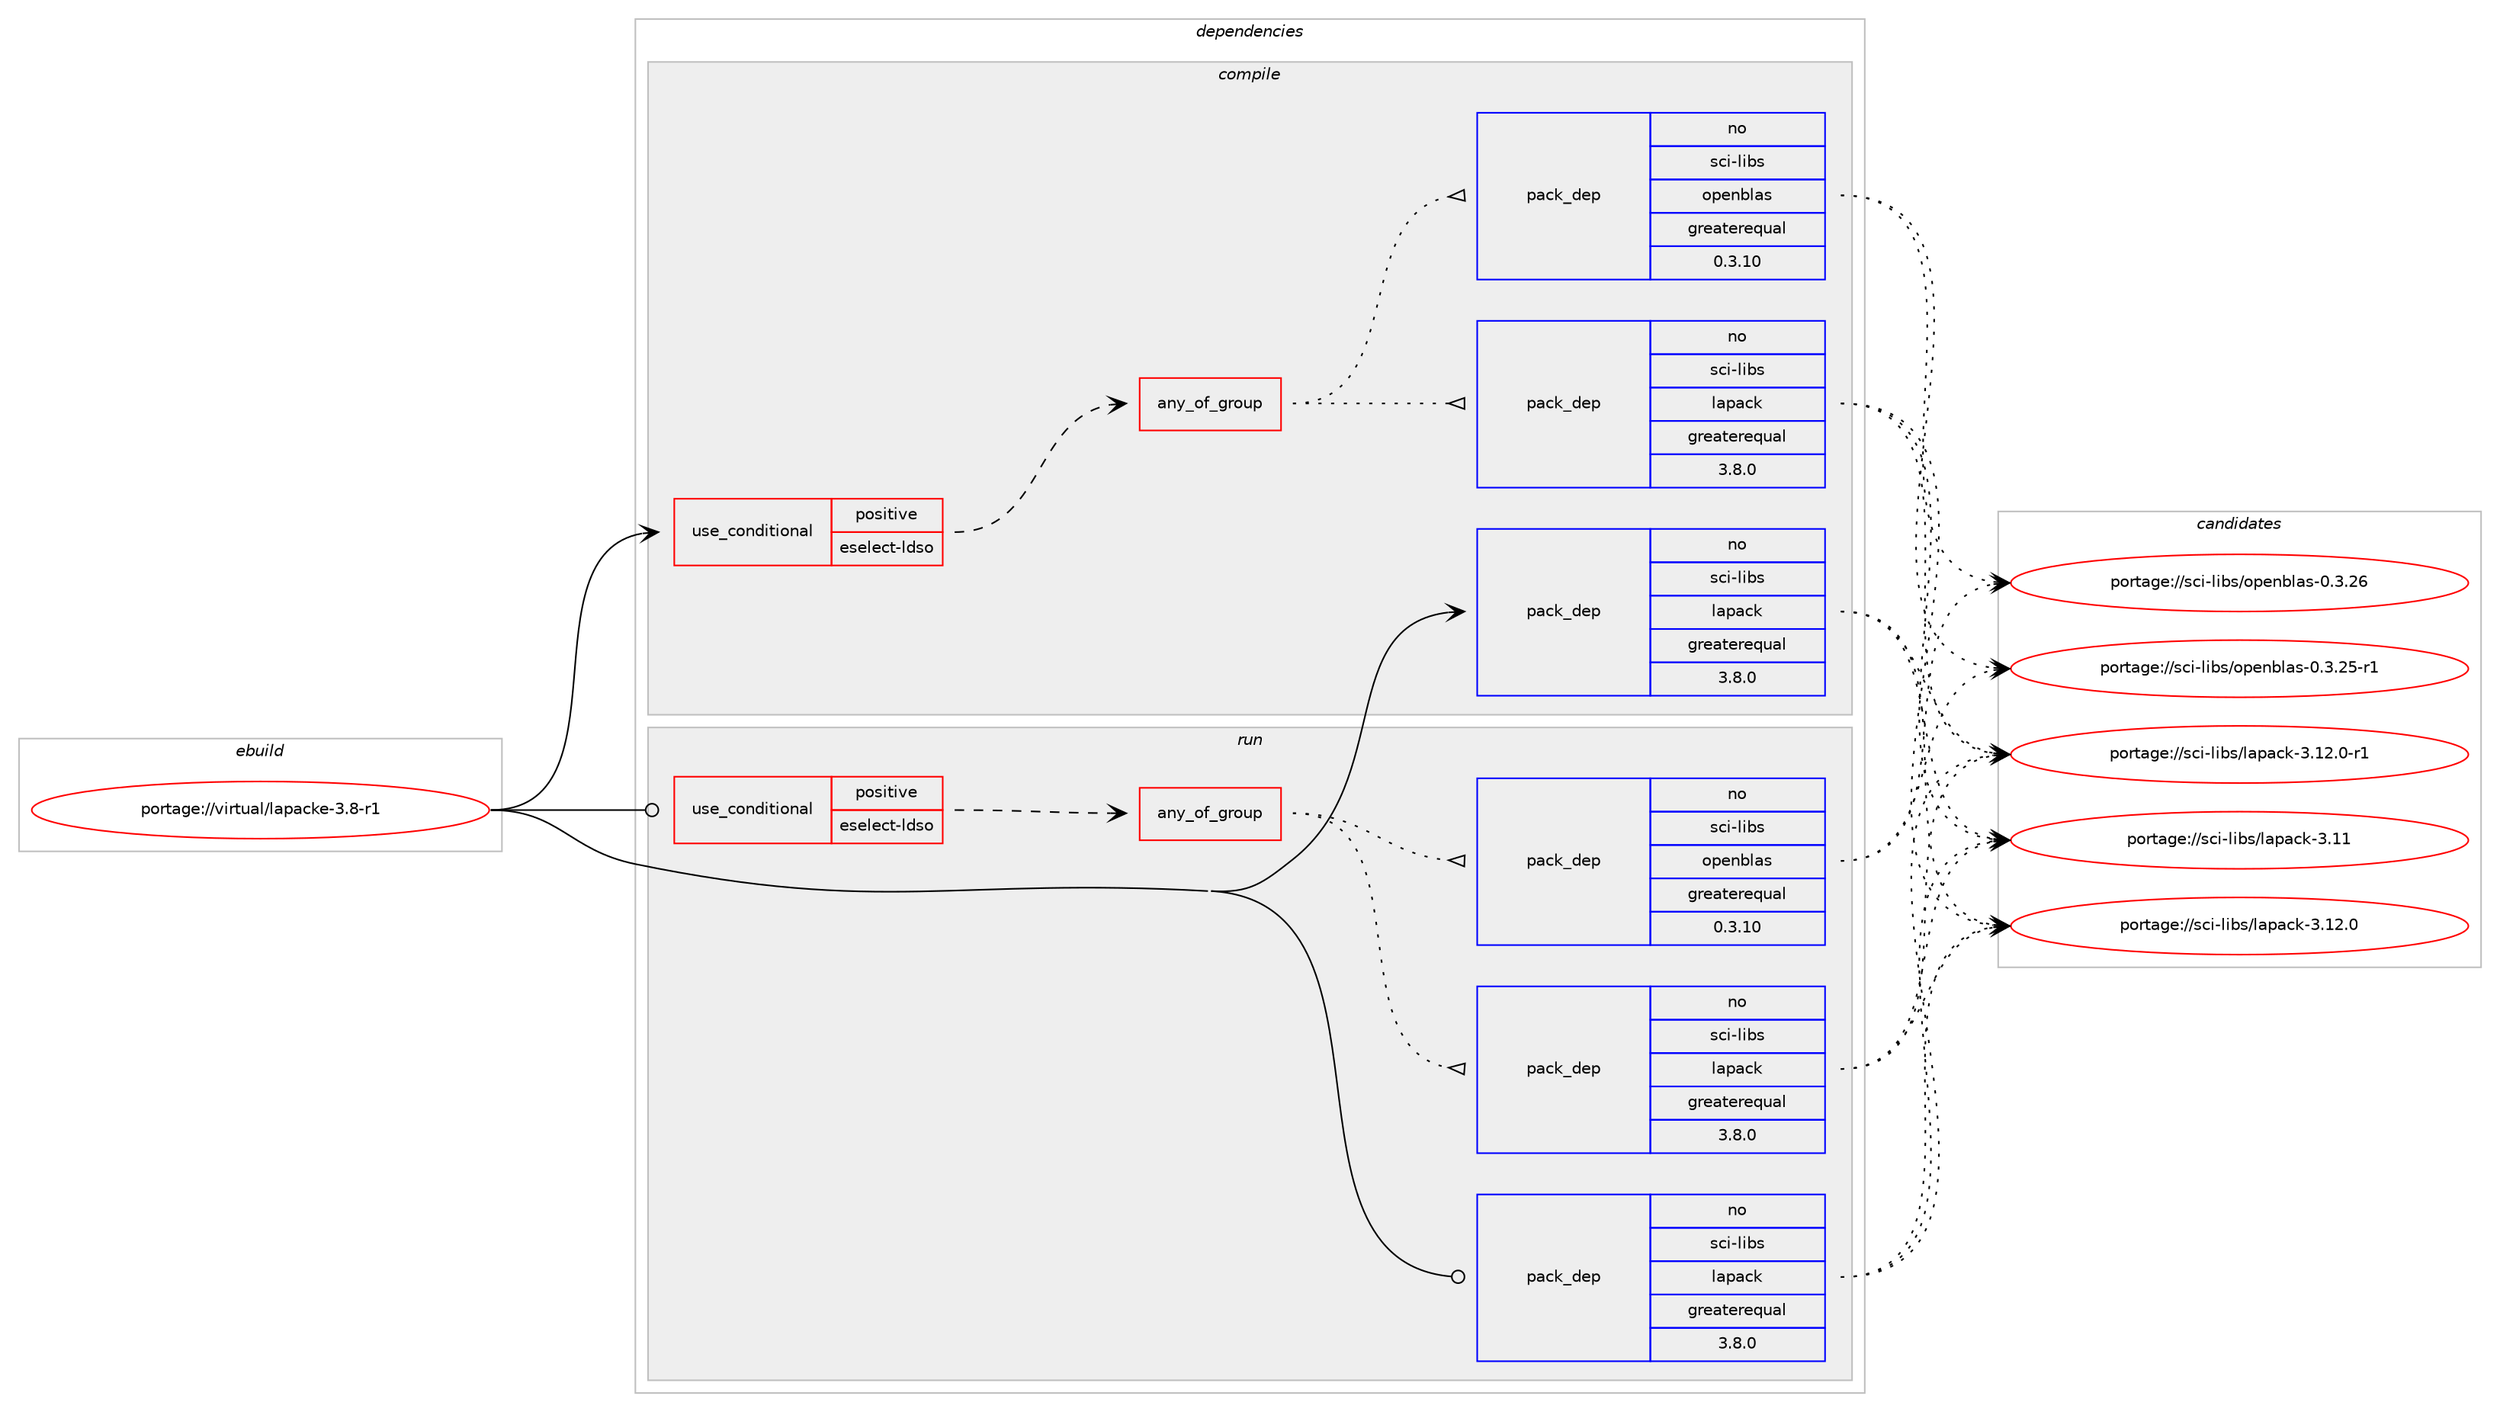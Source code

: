digraph prolog {

# *************
# Graph options
# *************

newrank=true;
concentrate=true;
compound=true;
graph [rankdir=LR,fontname=Helvetica,fontsize=10,ranksep=1.5];#, ranksep=2.5, nodesep=0.2];
edge  [arrowhead=vee];
node  [fontname=Helvetica,fontsize=10];

# **********
# The ebuild
# **********

subgraph cluster_leftcol {
color=gray;
rank=same;
label=<<i>ebuild</i>>;
id [label="portage://virtual/lapacke-3.8-r1", color=red, width=4, href="../virtual/lapacke-3.8-r1.svg"];
}

# ****************
# The dependencies
# ****************

subgraph cluster_midcol {
color=gray;
label=<<i>dependencies</i>>;
subgraph cluster_compile {
fillcolor="#eeeeee";
style=filled;
label=<<i>compile</i>>;
subgraph cond862 {
dependency1304 [label=<<TABLE BORDER="0" CELLBORDER="1" CELLSPACING="0" CELLPADDING="4"><TR><TD ROWSPAN="3" CELLPADDING="10">use_conditional</TD></TR><TR><TD>positive</TD></TR><TR><TD>eselect-ldso</TD></TR></TABLE>>, shape=none, color=red];
subgraph any33 {
dependency1305 [label=<<TABLE BORDER="0" CELLBORDER="1" CELLSPACING="0" CELLPADDING="4"><TR><TD CELLPADDING="10">any_of_group</TD></TR></TABLE>>, shape=none, color=red];subgraph pack410 {
dependency1306 [label=<<TABLE BORDER="0" CELLBORDER="1" CELLSPACING="0" CELLPADDING="4" WIDTH="220"><TR><TD ROWSPAN="6" CELLPADDING="30">pack_dep</TD></TR><TR><TD WIDTH="110">no</TD></TR><TR><TD>sci-libs</TD></TR><TR><TD>lapack</TD></TR><TR><TD>greaterequal</TD></TR><TR><TD>3.8.0</TD></TR></TABLE>>, shape=none, color=blue];
}
dependency1305:e -> dependency1306:w [weight=20,style="dotted",arrowhead="oinv"];
subgraph pack411 {
dependency1307 [label=<<TABLE BORDER="0" CELLBORDER="1" CELLSPACING="0" CELLPADDING="4" WIDTH="220"><TR><TD ROWSPAN="6" CELLPADDING="30">pack_dep</TD></TR><TR><TD WIDTH="110">no</TD></TR><TR><TD>sci-libs</TD></TR><TR><TD>openblas</TD></TR><TR><TD>greaterequal</TD></TR><TR><TD>0.3.10</TD></TR></TABLE>>, shape=none, color=blue];
}
dependency1305:e -> dependency1307:w [weight=20,style="dotted",arrowhead="oinv"];
}
dependency1304:e -> dependency1305:w [weight=20,style="dashed",arrowhead="vee"];
}
id:e -> dependency1304:w [weight=20,style="solid",arrowhead="vee"];
subgraph pack412 {
dependency1308 [label=<<TABLE BORDER="0" CELLBORDER="1" CELLSPACING="0" CELLPADDING="4" WIDTH="220"><TR><TD ROWSPAN="6" CELLPADDING="30">pack_dep</TD></TR><TR><TD WIDTH="110">no</TD></TR><TR><TD>sci-libs</TD></TR><TR><TD>lapack</TD></TR><TR><TD>greaterequal</TD></TR><TR><TD>3.8.0</TD></TR></TABLE>>, shape=none, color=blue];
}
id:e -> dependency1308:w [weight=20,style="solid",arrowhead="vee"];
}
subgraph cluster_compileandrun {
fillcolor="#eeeeee";
style=filled;
label=<<i>compile and run</i>>;
}
subgraph cluster_run {
fillcolor="#eeeeee";
style=filled;
label=<<i>run</i>>;
subgraph cond863 {
dependency1309 [label=<<TABLE BORDER="0" CELLBORDER="1" CELLSPACING="0" CELLPADDING="4"><TR><TD ROWSPAN="3" CELLPADDING="10">use_conditional</TD></TR><TR><TD>positive</TD></TR><TR><TD>eselect-ldso</TD></TR></TABLE>>, shape=none, color=red];
subgraph any34 {
dependency1310 [label=<<TABLE BORDER="0" CELLBORDER="1" CELLSPACING="0" CELLPADDING="4"><TR><TD CELLPADDING="10">any_of_group</TD></TR></TABLE>>, shape=none, color=red];subgraph pack413 {
dependency1311 [label=<<TABLE BORDER="0" CELLBORDER="1" CELLSPACING="0" CELLPADDING="4" WIDTH="220"><TR><TD ROWSPAN="6" CELLPADDING="30">pack_dep</TD></TR><TR><TD WIDTH="110">no</TD></TR><TR><TD>sci-libs</TD></TR><TR><TD>lapack</TD></TR><TR><TD>greaterequal</TD></TR><TR><TD>3.8.0</TD></TR></TABLE>>, shape=none, color=blue];
}
dependency1310:e -> dependency1311:w [weight=20,style="dotted",arrowhead="oinv"];
subgraph pack414 {
dependency1312 [label=<<TABLE BORDER="0" CELLBORDER="1" CELLSPACING="0" CELLPADDING="4" WIDTH="220"><TR><TD ROWSPAN="6" CELLPADDING="30">pack_dep</TD></TR><TR><TD WIDTH="110">no</TD></TR><TR><TD>sci-libs</TD></TR><TR><TD>openblas</TD></TR><TR><TD>greaterequal</TD></TR><TR><TD>0.3.10</TD></TR></TABLE>>, shape=none, color=blue];
}
dependency1310:e -> dependency1312:w [weight=20,style="dotted",arrowhead="oinv"];
}
dependency1309:e -> dependency1310:w [weight=20,style="dashed",arrowhead="vee"];
}
id:e -> dependency1309:w [weight=20,style="solid",arrowhead="odot"];
subgraph pack415 {
dependency1313 [label=<<TABLE BORDER="0" CELLBORDER="1" CELLSPACING="0" CELLPADDING="4" WIDTH="220"><TR><TD ROWSPAN="6" CELLPADDING="30">pack_dep</TD></TR><TR><TD WIDTH="110">no</TD></TR><TR><TD>sci-libs</TD></TR><TR><TD>lapack</TD></TR><TR><TD>greaterequal</TD></TR><TR><TD>3.8.0</TD></TR></TABLE>>, shape=none, color=blue];
}
id:e -> dependency1313:w [weight=20,style="solid",arrowhead="odot"];
}
}

# **************
# The candidates
# **************

subgraph cluster_choices {
rank=same;
color=gray;
label=<<i>candidates</i>>;

subgraph choice410 {
color=black;
nodesep=1;
choice115991054510810598115471089711297991074551464949 [label="portage://sci-libs/lapack-3.11", color=red, width=4,href="../sci-libs/lapack-3.11.svg"];
choice1159910545108105981154710897112979910745514649504648 [label="portage://sci-libs/lapack-3.12.0", color=red, width=4,href="../sci-libs/lapack-3.12.0.svg"];
choice11599105451081059811547108971129799107455146495046484511449 [label="portage://sci-libs/lapack-3.12.0-r1", color=red, width=4,href="../sci-libs/lapack-3.12.0-r1.svg"];
dependency1306:e -> choice115991054510810598115471089711297991074551464949:w [style=dotted,weight="100"];
dependency1306:e -> choice1159910545108105981154710897112979910745514649504648:w [style=dotted,weight="100"];
dependency1306:e -> choice11599105451081059811547108971129799107455146495046484511449:w [style=dotted,weight="100"];
}
subgraph choice411 {
color=black;
nodesep=1;
choice115991054510810598115471111121011109810897115454846514650534511449 [label="portage://sci-libs/openblas-0.3.25-r1", color=red, width=4,href="../sci-libs/openblas-0.3.25-r1.svg"];
choice11599105451081059811547111112101110981089711545484651465054 [label="portage://sci-libs/openblas-0.3.26", color=red, width=4,href="../sci-libs/openblas-0.3.26.svg"];
dependency1307:e -> choice115991054510810598115471111121011109810897115454846514650534511449:w [style=dotted,weight="100"];
dependency1307:e -> choice11599105451081059811547111112101110981089711545484651465054:w [style=dotted,weight="100"];
}
subgraph choice412 {
color=black;
nodesep=1;
choice115991054510810598115471089711297991074551464949 [label="portage://sci-libs/lapack-3.11", color=red, width=4,href="../sci-libs/lapack-3.11.svg"];
choice1159910545108105981154710897112979910745514649504648 [label="portage://sci-libs/lapack-3.12.0", color=red, width=4,href="../sci-libs/lapack-3.12.0.svg"];
choice11599105451081059811547108971129799107455146495046484511449 [label="portage://sci-libs/lapack-3.12.0-r1", color=red, width=4,href="../sci-libs/lapack-3.12.0-r1.svg"];
dependency1308:e -> choice115991054510810598115471089711297991074551464949:w [style=dotted,weight="100"];
dependency1308:e -> choice1159910545108105981154710897112979910745514649504648:w [style=dotted,weight="100"];
dependency1308:e -> choice11599105451081059811547108971129799107455146495046484511449:w [style=dotted,weight="100"];
}
subgraph choice413 {
color=black;
nodesep=1;
choice115991054510810598115471089711297991074551464949 [label="portage://sci-libs/lapack-3.11", color=red, width=4,href="../sci-libs/lapack-3.11.svg"];
choice1159910545108105981154710897112979910745514649504648 [label="portage://sci-libs/lapack-3.12.0", color=red, width=4,href="../sci-libs/lapack-3.12.0.svg"];
choice11599105451081059811547108971129799107455146495046484511449 [label="portage://sci-libs/lapack-3.12.0-r1", color=red, width=4,href="../sci-libs/lapack-3.12.0-r1.svg"];
dependency1311:e -> choice115991054510810598115471089711297991074551464949:w [style=dotted,weight="100"];
dependency1311:e -> choice1159910545108105981154710897112979910745514649504648:w [style=dotted,weight="100"];
dependency1311:e -> choice11599105451081059811547108971129799107455146495046484511449:w [style=dotted,weight="100"];
}
subgraph choice414 {
color=black;
nodesep=1;
choice115991054510810598115471111121011109810897115454846514650534511449 [label="portage://sci-libs/openblas-0.3.25-r1", color=red, width=4,href="../sci-libs/openblas-0.3.25-r1.svg"];
choice11599105451081059811547111112101110981089711545484651465054 [label="portage://sci-libs/openblas-0.3.26", color=red, width=4,href="../sci-libs/openblas-0.3.26.svg"];
dependency1312:e -> choice115991054510810598115471111121011109810897115454846514650534511449:w [style=dotted,weight="100"];
dependency1312:e -> choice11599105451081059811547111112101110981089711545484651465054:w [style=dotted,weight="100"];
}
subgraph choice415 {
color=black;
nodesep=1;
choice115991054510810598115471089711297991074551464949 [label="portage://sci-libs/lapack-3.11", color=red, width=4,href="../sci-libs/lapack-3.11.svg"];
choice1159910545108105981154710897112979910745514649504648 [label="portage://sci-libs/lapack-3.12.0", color=red, width=4,href="../sci-libs/lapack-3.12.0.svg"];
choice11599105451081059811547108971129799107455146495046484511449 [label="portage://sci-libs/lapack-3.12.0-r1", color=red, width=4,href="../sci-libs/lapack-3.12.0-r1.svg"];
dependency1313:e -> choice115991054510810598115471089711297991074551464949:w [style=dotted,weight="100"];
dependency1313:e -> choice1159910545108105981154710897112979910745514649504648:w [style=dotted,weight="100"];
dependency1313:e -> choice11599105451081059811547108971129799107455146495046484511449:w [style=dotted,weight="100"];
}
}

}
